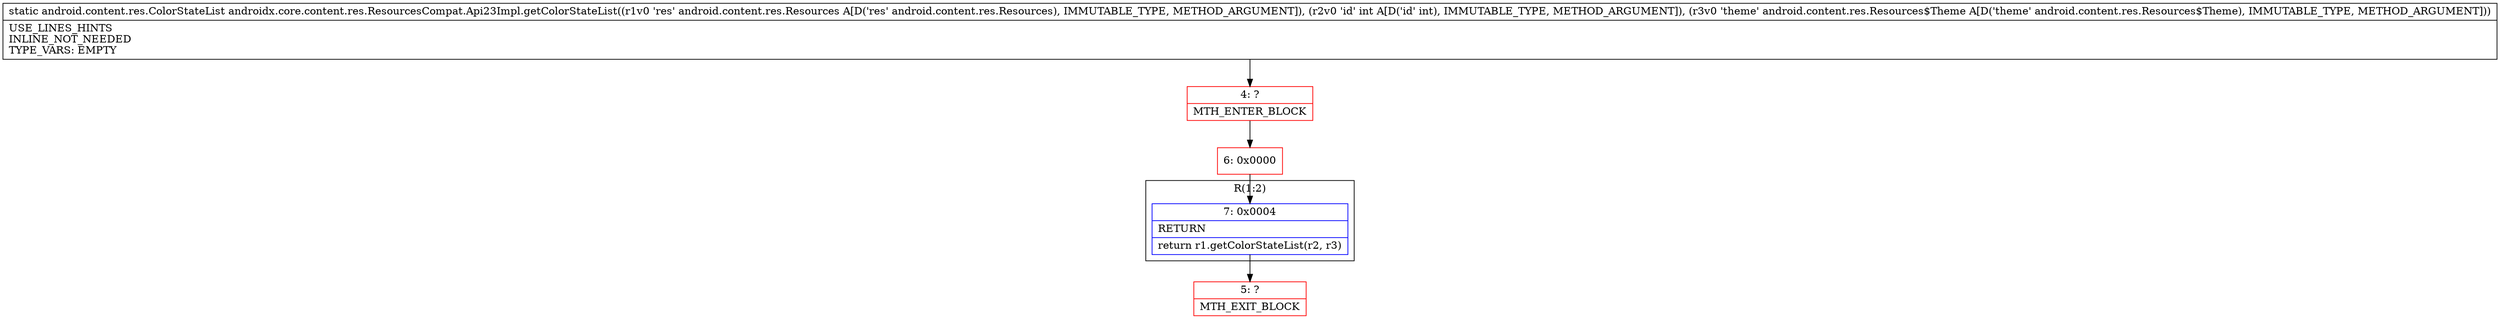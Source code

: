 digraph "CFG forandroidx.core.content.res.ResourcesCompat.Api23Impl.getColorStateList(Landroid\/content\/res\/Resources;ILandroid\/content\/res\/Resources$Theme;)Landroid\/content\/res\/ColorStateList;" {
subgraph cluster_Region_1914859661 {
label = "R(1:2)";
node [shape=record,color=blue];
Node_7 [shape=record,label="{7\:\ 0x0004|RETURN\l|return r1.getColorStateList(r2, r3)\l}"];
}
Node_4 [shape=record,color=red,label="{4\:\ ?|MTH_ENTER_BLOCK\l}"];
Node_6 [shape=record,color=red,label="{6\:\ 0x0000}"];
Node_5 [shape=record,color=red,label="{5\:\ ?|MTH_EXIT_BLOCK\l}"];
MethodNode[shape=record,label="{static android.content.res.ColorStateList androidx.core.content.res.ResourcesCompat.Api23Impl.getColorStateList((r1v0 'res' android.content.res.Resources A[D('res' android.content.res.Resources), IMMUTABLE_TYPE, METHOD_ARGUMENT]), (r2v0 'id' int A[D('id' int), IMMUTABLE_TYPE, METHOD_ARGUMENT]), (r3v0 'theme' android.content.res.Resources$Theme A[D('theme' android.content.res.Resources$Theme), IMMUTABLE_TYPE, METHOD_ARGUMENT]))  | USE_LINES_HINTS\lINLINE_NOT_NEEDED\lTYPE_VARS: EMPTY\l}"];
MethodNode -> Node_4;Node_7 -> Node_5;
Node_4 -> Node_6;
Node_6 -> Node_7;
}

